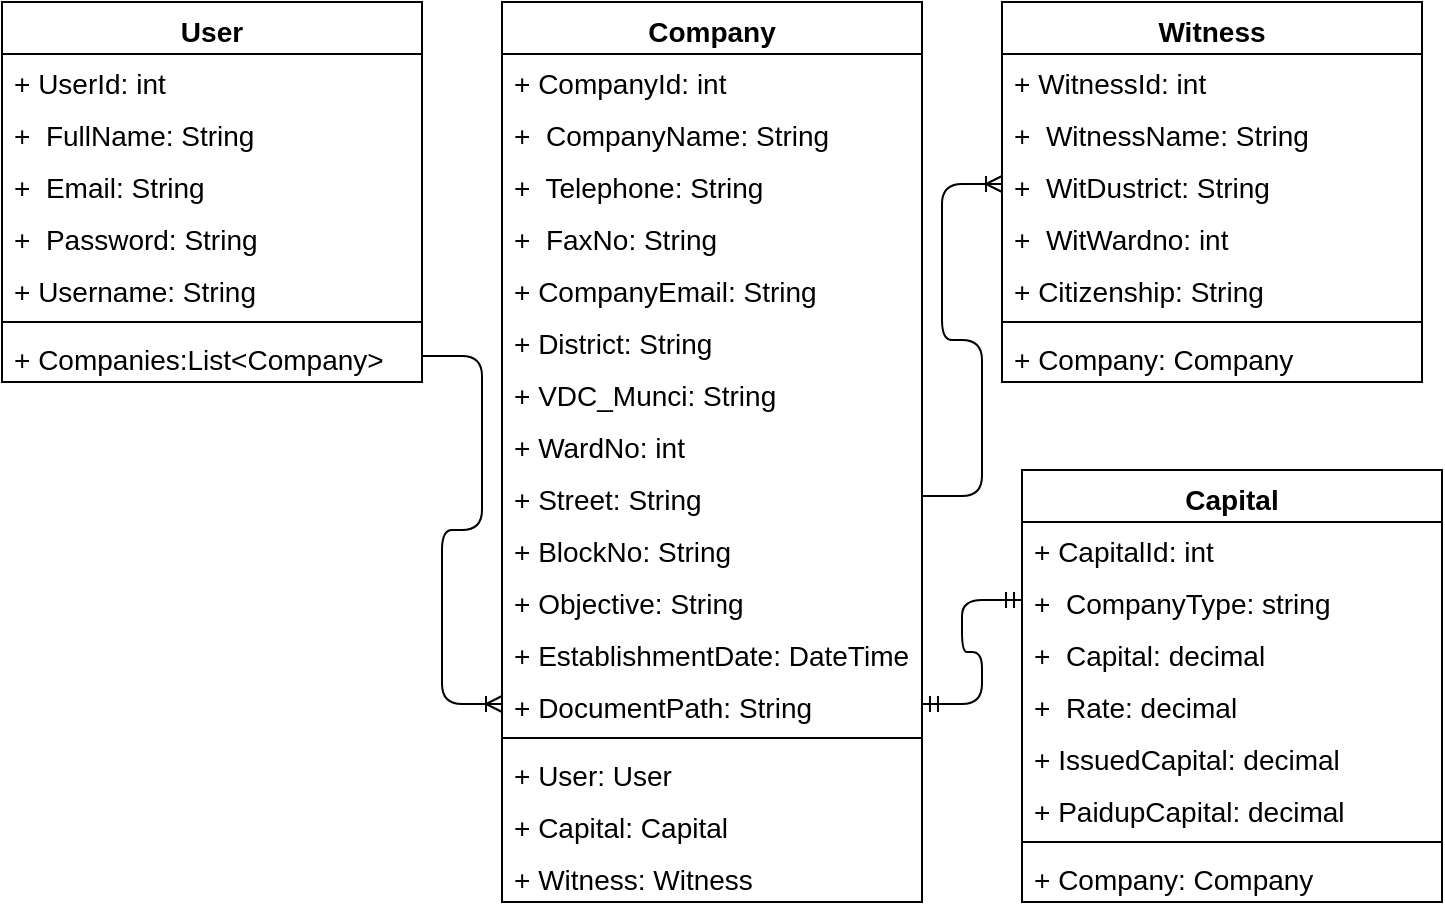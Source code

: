 <mxfile>
    <diagram id="dUvHO8iijGflPHuc45C9" name="Page-1">
        <mxGraphModel dx="1179" dy="719" grid="1" gridSize="10" guides="1" tooltips="1" connect="1" arrows="1" fold="1" page="1" pageScale="1" pageWidth="827" pageHeight="1169" math="0" shadow="0">
            <root>
                <mxCell id="0"/>
                <mxCell id="1" parent="0"/>
                <mxCell id="8" value="User" style="swimlane;fontStyle=1;align=center;verticalAlign=top;childLayout=stackLayout;horizontal=1;startSize=26;horizontalStack=0;resizeParent=1;resizeParentMax=0;resizeLast=0;collapsible=1;marginBottom=0;fontSize=14;" vertex="1" parent="1">
                    <mxGeometry x="90" y="440" width="210" height="190" as="geometry"/>
                </mxCell>
                <mxCell id="12" value="+ UserId: int" style="text;strokeColor=none;fillColor=none;align=left;verticalAlign=top;spacingLeft=4;spacingRight=4;overflow=hidden;rotatable=0;points=[[0,0.5],[1,0.5]];portConstraint=eastwest;fontSize=14;" vertex="1" parent="8">
                    <mxGeometry y="26" width="210" height="26" as="geometry"/>
                </mxCell>
                <mxCell id="16" value="+  FullName: String" style="text;strokeColor=none;fillColor=none;align=left;verticalAlign=top;spacingLeft=4;spacingRight=4;overflow=hidden;rotatable=0;points=[[0,0.5],[1,0.5]];portConstraint=eastwest;fontSize=14;" vertex="1" parent="8">
                    <mxGeometry y="52" width="210" height="26" as="geometry"/>
                </mxCell>
                <mxCell id="15" value="+  Email: String" style="text;strokeColor=none;fillColor=none;align=left;verticalAlign=top;spacingLeft=4;spacingRight=4;overflow=hidden;rotatable=0;points=[[0,0.5],[1,0.5]];portConstraint=eastwest;fontSize=14;" vertex="1" parent="8">
                    <mxGeometry y="78" width="210" height="26" as="geometry"/>
                </mxCell>
                <mxCell id="14" value="+  Password: String" style="text;strokeColor=none;fillColor=none;align=left;verticalAlign=top;spacingLeft=4;spacingRight=4;overflow=hidden;rotatable=0;points=[[0,0.5],[1,0.5]];portConstraint=eastwest;fontSize=14;" vertex="1" parent="8">
                    <mxGeometry y="104" width="210" height="26" as="geometry"/>
                </mxCell>
                <mxCell id="13" value="+ Username: String" style="text;strokeColor=none;fillColor=none;align=left;verticalAlign=top;spacingLeft=4;spacingRight=4;overflow=hidden;rotatable=0;points=[[0,0.5],[1,0.5]];portConstraint=eastwest;fontSize=14;" vertex="1" parent="8">
                    <mxGeometry y="130" width="210" height="26" as="geometry"/>
                </mxCell>
                <mxCell id="10" value="" style="line;strokeWidth=1;fillColor=none;align=left;verticalAlign=middle;spacingTop=-1;spacingLeft=3;spacingRight=3;rotatable=0;labelPosition=right;points=[];portConstraint=eastwest;strokeColor=inherit;fontSize=14;" vertex="1" parent="8">
                    <mxGeometry y="156" width="210" height="8" as="geometry"/>
                </mxCell>
                <mxCell id="11" value="+ Companies:List&lt;Company&gt;" style="text;strokeColor=none;fillColor=none;align=left;verticalAlign=top;spacingLeft=4;spacingRight=4;overflow=hidden;rotatable=0;points=[[0,0.5],[1,0.5]];portConstraint=eastwest;fontSize=14;" vertex="1" parent="8">
                    <mxGeometry y="164" width="210" height="26" as="geometry"/>
                </mxCell>
                <mxCell id="18" value="Company" style="swimlane;fontStyle=1;align=center;verticalAlign=top;childLayout=stackLayout;horizontal=1;startSize=26;horizontalStack=0;resizeParent=1;resizeParentMax=0;resizeLast=0;collapsible=1;marginBottom=0;fontSize=14;" vertex="1" parent="1">
                    <mxGeometry x="340" y="440" width="210" height="450" as="geometry"/>
                </mxCell>
                <mxCell id="19" value="+ CompanyId: int" style="text;strokeColor=none;fillColor=none;align=left;verticalAlign=top;spacingLeft=4;spacingRight=4;overflow=hidden;rotatable=0;points=[[0,0.5],[1,0.5]];portConstraint=eastwest;fontSize=14;" vertex="1" parent="18">
                    <mxGeometry y="26" width="210" height="26" as="geometry"/>
                </mxCell>
                <mxCell id="20" value="+  CompanyName: String" style="text;strokeColor=none;fillColor=none;align=left;verticalAlign=top;spacingLeft=4;spacingRight=4;overflow=hidden;rotatable=0;points=[[0,0.5],[1,0.5]];portConstraint=eastwest;fontSize=14;" vertex="1" parent="18">
                    <mxGeometry y="52" width="210" height="26" as="geometry"/>
                </mxCell>
                <mxCell id="21" value="+  Telephone: String" style="text;strokeColor=none;fillColor=none;align=left;verticalAlign=top;spacingLeft=4;spacingRight=4;overflow=hidden;rotatable=0;points=[[0,0.5],[1,0.5]];portConstraint=eastwest;fontSize=14;" vertex="1" parent="18">
                    <mxGeometry y="78" width="210" height="26" as="geometry"/>
                </mxCell>
                <mxCell id="22" value="+  FaxNo: String" style="text;strokeColor=none;fillColor=none;align=left;verticalAlign=top;spacingLeft=4;spacingRight=4;overflow=hidden;rotatable=0;points=[[0,0.5],[1,0.5]];portConstraint=eastwest;fontSize=14;" vertex="1" parent="18">
                    <mxGeometry y="104" width="210" height="26" as="geometry"/>
                </mxCell>
                <mxCell id="23" value="+ CompanyEmail: String" style="text;strokeColor=none;fillColor=none;align=left;verticalAlign=top;spacingLeft=4;spacingRight=4;overflow=hidden;rotatable=0;points=[[0,0.5],[1,0.5]];portConstraint=eastwest;fontSize=14;" vertex="1" parent="18">
                    <mxGeometry y="130" width="210" height="26" as="geometry"/>
                </mxCell>
                <mxCell id="26" value="+ District: String" style="text;strokeColor=none;fillColor=none;align=left;verticalAlign=top;spacingLeft=4;spacingRight=4;overflow=hidden;rotatable=0;points=[[0,0.5],[1,0.5]];portConstraint=eastwest;fontSize=14;" vertex="1" parent="18">
                    <mxGeometry y="156" width="210" height="26" as="geometry"/>
                </mxCell>
                <mxCell id="27" value="+ VDC_Munci: String" style="text;strokeColor=none;fillColor=none;align=left;verticalAlign=top;spacingLeft=4;spacingRight=4;overflow=hidden;rotatable=0;points=[[0,0.5],[1,0.5]];portConstraint=eastwest;fontSize=14;" vertex="1" parent="18">
                    <mxGeometry y="182" width="210" height="26" as="geometry"/>
                </mxCell>
                <mxCell id="28" value="+ WardNo: int" style="text;strokeColor=none;fillColor=none;align=left;verticalAlign=top;spacingLeft=4;spacingRight=4;overflow=hidden;rotatable=0;points=[[0,0.5],[1,0.5]];portConstraint=eastwest;fontSize=14;" vertex="1" parent="18">
                    <mxGeometry y="208" width="210" height="26" as="geometry"/>
                </mxCell>
                <mxCell id="29" value="+ Street: String" style="text;strokeColor=none;fillColor=none;align=left;verticalAlign=top;spacingLeft=4;spacingRight=4;overflow=hidden;rotatable=0;points=[[0,0.5],[1,0.5]];portConstraint=eastwest;fontSize=14;" vertex="1" parent="18">
                    <mxGeometry y="234" width="210" height="26" as="geometry"/>
                </mxCell>
                <mxCell id="31" value="+ BlockNo: String" style="text;strokeColor=none;fillColor=none;align=left;verticalAlign=top;spacingLeft=4;spacingRight=4;overflow=hidden;rotatable=0;points=[[0,0.5],[1,0.5]];portConstraint=eastwest;fontSize=14;" vertex="1" parent="18">
                    <mxGeometry y="260" width="210" height="26" as="geometry"/>
                </mxCell>
                <mxCell id="32" value="+ Objective: String" style="text;strokeColor=none;fillColor=none;align=left;verticalAlign=top;spacingLeft=4;spacingRight=4;overflow=hidden;rotatable=0;points=[[0,0.5],[1,0.5]];portConstraint=eastwest;fontSize=14;" vertex="1" parent="18">
                    <mxGeometry y="286" width="210" height="26" as="geometry"/>
                </mxCell>
                <mxCell id="33" value="+ EstablishmentDate: DateTime" style="text;strokeColor=none;fillColor=none;align=left;verticalAlign=top;spacingLeft=4;spacingRight=4;overflow=hidden;rotatable=0;points=[[0,0.5],[1,0.5]];portConstraint=eastwest;fontSize=14;" vertex="1" parent="18">
                    <mxGeometry y="312" width="210" height="26" as="geometry"/>
                </mxCell>
                <mxCell id="34" value="+ DocumentPath: String" style="text;strokeColor=none;fillColor=none;align=left;verticalAlign=top;spacingLeft=4;spacingRight=4;overflow=hidden;rotatable=0;points=[[0,0.5],[1,0.5]];portConstraint=eastwest;fontSize=14;" vertex="1" parent="18">
                    <mxGeometry y="338" width="210" height="26" as="geometry"/>
                </mxCell>
                <mxCell id="24" value="" style="line;strokeWidth=1;fillColor=none;align=left;verticalAlign=middle;spacingTop=-1;spacingLeft=3;spacingRight=3;rotatable=0;labelPosition=right;points=[];portConstraint=eastwest;strokeColor=inherit;fontSize=14;" vertex="1" parent="18">
                    <mxGeometry y="364" width="210" height="8" as="geometry"/>
                </mxCell>
                <mxCell id="30" value="+ User: User" style="text;strokeColor=none;fillColor=none;align=left;verticalAlign=top;spacingLeft=4;spacingRight=4;overflow=hidden;rotatable=0;points=[[0,0.5],[1,0.5]];portConstraint=eastwest;fontSize=14;" vertex="1" parent="18">
                    <mxGeometry y="372" width="210" height="26" as="geometry"/>
                </mxCell>
                <mxCell id="25" value="+ Capital: Capital" style="text;strokeColor=none;fillColor=none;align=left;verticalAlign=top;spacingLeft=4;spacingRight=4;overflow=hidden;rotatable=0;points=[[0,0.5],[1,0.5]];portConstraint=eastwest;fontSize=14;" vertex="1" parent="18">
                    <mxGeometry y="398" width="210" height="26" as="geometry"/>
                </mxCell>
                <mxCell id="36" value="+ Witness: Witness" style="text;strokeColor=none;fillColor=none;align=left;verticalAlign=top;spacingLeft=4;spacingRight=4;overflow=hidden;rotatable=0;points=[[0,0.5],[1,0.5]];portConstraint=eastwest;fontSize=14;" vertex="1" parent="18">
                    <mxGeometry y="424" width="210" height="26" as="geometry"/>
                </mxCell>
                <mxCell id="37" value="Capital" style="swimlane;fontStyle=1;align=center;verticalAlign=top;childLayout=stackLayout;horizontal=1;startSize=26;horizontalStack=0;resizeParent=1;resizeParentMax=0;resizeLast=0;collapsible=1;marginBottom=0;fontSize=14;" vertex="1" parent="1">
                    <mxGeometry x="600" y="674" width="210" height="216" as="geometry"/>
                </mxCell>
                <mxCell id="38" value="+ CapitalId: int" style="text;strokeColor=none;fillColor=none;align=left;verticalAlign=top;spacingLeft=4;spacingRight=4;overflow=hidden;rotatable=0;points=[[0,0.5],[1,0.5]];portConstraint=eastwest;fontSize=14;" vertex="1" parent="37">
                    <mxGeometry y="26" width="210" height="26" as="geometry"/>
                </mxCell>
                <mxCell id="39" value="+  CompanyType: string" style="text;strokeColor=none;fillColor=none;align=left;verticalAlign=top;spacingLeft=4;spacingRight=4;overflow=hidden;rotatable=0;points=[[0,0.5],[1,0.5]];portConstraint=eastwest;fontSize=14;" vertex="1" parent="37">
                    <mxGeometry y="52" width="210" height="26" as="geometry"/>
                </mxCell>
                <mxCell id="40" value="+  Capital: decimal" style="text;strokeColor=none;fillColor=none;align=left;verticalAlign=top;spacingLeft=4;spacingRight=4;overflow=hidden;rotatable=0;points=[[0,0.5],[1,0.5]];portConstraint=eastwest;fontSize=14;" vertex="1" parent="37">
                    <mxGeometry y="78" width="210" height="26" as="geometry"/>
                </mxCell>
                <mxCell id="41" value="+  Rate: decimal" style="text;strokeColor=none;fillColor=none;align=left;verticalAlign=top;spacingLeft=4;spacingRight=4;overflow=hidden;rotatable=0;points=[[0,0.5],[1,0.5]];portConstraint=eastwest;fontSize=14;" vertex="1" parent="37">
                    <mxGeometry y="104" width="210" height="26" as="geometry"/>
                </mxCell>
                <mxCell id="42" value="+ IssuedCapital: decimal" style="text;strokeColor=none;fillColor=none;align=left;verticalAlign=top;spacingLeft=4;spacingRight=4;overflow=hidden;rotatable=0;points=[[0,0.5],[1,0.5]];portConstraint=eastwest;fontSize=14;" vertex="1" parent="37">
                    <mxGeometry y="130" width="210" height="26" as="geometry"/>
                </mxCell>
                <mxCell id="43" value="+ PaidupCapital: decimal" style="text;strokeColor=none;fillColor=none;align=left;verticalAlign=top;spacingLeft=4;spacingRight=4;overflow=hidden;rotatable=0;points=[[0,0.5],[1,0.5]];portConstraint=eastwest;fontSize=14;" vertex="1" parent="37">
                    <mxGeometry y="156" width="210" height="26" as="geometry"/>
                </mxCell>
                <mxCell id="51" value="" style="line;strokeWidth=1;fillColor=none;align=left;verticalAlign=middle;spacingTop=-1;spacingLeft=3;spacingRight=3;rotatable=0;labelPosition=right;points=[];portConstraint=eastwest;strokeColor=inherit;fontSize=14;" vertex="1" parent="37">
                    <mxGeometry y="182" width="210" height="8" as="geometry"/>
                </mxCell>
                <mxCell id="53" value="+ Company: Company" style="text;strokeColor=none;fillColor=none;align=left;verticalAlign=top;spacingLeft=4;spacingRight=4;overflow=hidden;rotatable=0;points=[[0,0.5],[1,0.5]];portConstraint=eastwest;fontSize=14;" vertex="1" parent="37">
                    <mxGeometry y="190" width="210" height="26" as="geometry"/>
                </mxCell>
                <mxCell id="55" value="Witness" style="swimlane;fontStyle=1;align=center;verticalAlign=top;childLayout=stackLayout;horizontal=1;startSize=26;horizontalStack=0;resizeParent=1;resizeParentMax=0;resizeLast=0;collapsible=1;marginBottom=0;fontSize=14;" vertex="1" parent="1">
                    <mxGeometry x="590" y="440" width="210" height="190" as="geometry"/>
                </mxCell>
                <mxCell id="56" value="+ WitnessId: int" style="text;strokeColor=none;fillColor=none;align=left;verticalAlign=top;spacingLeft=4;spacingRight=4;overflow=hidden;rotatable=0;points=[[0,0.5],[1,0.5]];portConstraint=eastwest;fontSize=14;" vertex="1" parent="55">
                    <mxGeometry y="26" width="210" height="26" as="geometry"/>
                </mxCell>
                <mxCell id="57" value="+  WitnessName: String" style="text;strokeColor=none;fillColor=none;align=left;verticalAlign=top;spacingLeft=4;spacingRight=4;overflow=hidden;rotatable=0;points=[[0,0.5],[1,0.5]];portConstraint=eastwest;fontSize=14;" vertex="1" parent="55">
                    <mxGeometry y="52" width="210" height="26" as="geometry"/>
                </mxCell>
                <mxCell id="58" value="+  WitDustrict: String" style="text;strokeColor=none;fillColor=none;align=left;verticalAlign=top;spacingLeft=4;spacingRight=4;overflow=hidden;rotatable=0;points=[[0,0.5],[1,0.5]];portConstraint=eastwest;fontSize=14;" vertex="1" parent="55">
                    <mxGeometry y="78" width="210" height="26" as="geometry"/>
                </mxCell>
                <mxCell id="59" value="+  WitWardno: int" style="text;strokeColor=none;fillColor=none;align=left;verticalAlign=top;spacingLeft=4;spacingRight=4;overflow=hidden;rotatable=0;points=[[0,0.5],[1,0.5]];portConstraint=eastwest;fontSize=14;" vertex="1" parent="55">
                    <mxGeometry y="104" width="210" height="26" as="geometry"/>
                </mxCell>
                <mxCell id="60" value="+ Citizenship: String" style="text;strokeColor=none;fillColor=none;align=left;verticalAlign=top;spacingLeft=4;spacingRight=4;overflow=hidden;rotatable=0;points=[[0,0.5],[1,0.5]];portConstraint=eastwest;fontSize=14;" vertex="1" parent="55">
                    <mxGeometry y="130" width="210" height="26" as="geometry"/>
                </mxCell>
                <mxCell id="61" value="" style="line;strokeWidth=1;fillColor=none;align=left;verticalAlign=middle;spacingTop=-1;spacingLeft=3;spacingRight=3;rotatable=0;labelPosition=right;points=[];portConstraint=eastwest;strokeColor=inherit;fontSize=14;" vertex="1" parent="55">
                    <mxGeometry y="156" width="210" height="8" as="geometry"/>
                </mxCell>
                <mxCell id="62" value="+ Company: Company" style="text;strokeColor=none;fillColor=none;align=left;verticalAlign=top;spacingLeft=4;spacingRight=4;overflow=hidden;rotatable=0;points=[[0,0.5],[1,0.5]];portConstraint=eastwest;fontSize=14;" vertex="1" parent="55">
                    <mxGeometry y="164" width="210" height="26" as="geometry"/>
                </mxCell>
                <mxCell id="64" value="" style="edgeStyle=entityRelationEdgeStyle;fontSize=12;html=1;endArrow=ERoneToMany;entryX=0;entryY=0.5;entryDx=0;entryDy=0;exitX=1;exitY=0.5;exitDx=0;exitDy=0;" edge="1" parent="1" source="11" target="34">
                    <mxGeometry width="100" height="100" relative="1" as="geometry">
                        <mxPoint x="490" y="800" as="sourcePoint"/>
                        <mxPoint x="590" y="700" as="targetPoint"/>
                    </mxGeometry>
                </mxCell>
                <mxCell id="69" value="" style="edgeStyle=entityRelationEdgeStyle;fontSize=12;html=1;endArrow=ERoneToMany;exitX=1;exitY=0.5;exitDx=0;exitDy=0;entryX=0;entryY=0.5;entryDx=0;entryDy=0;" edge="1" parent="1" source="29" target="58">
                    <mxGeometry width="100" height="100" relative="1" as="geometry">
                        <mxPoint x="530" y="730" as="sourcePoint"/>
                        <mxPoint x="630" y="630" as="targetPoint"/>
                    </mxGeometry>
                </mxCell>
                <mxCell id="71" value="" style="edgeStyle=entityRelationEdgeStyle;fontSize=12;html=1;endArrow=ERmandOne;startArrow=ERmandOne;entryX=0;entryY=0.5;entryDx=0;entryDy=0;exitX=1;exitY=0.5;exitDx=0;exitDy=0;" edge="1" parent="1" source="34" target="39">
                    <mxGeometry width="100" height="100" relative="1" as="geometry">
                        <mxPoint x="530" y="850" as="sourcePoint"/>
                        <mxPoint x="630" y="750" as="targetPoint"/>
                    </mxGeometry>
                </mxCell>
            </root>
        </mxGraphModel>
    </diagram>
</mxfile>